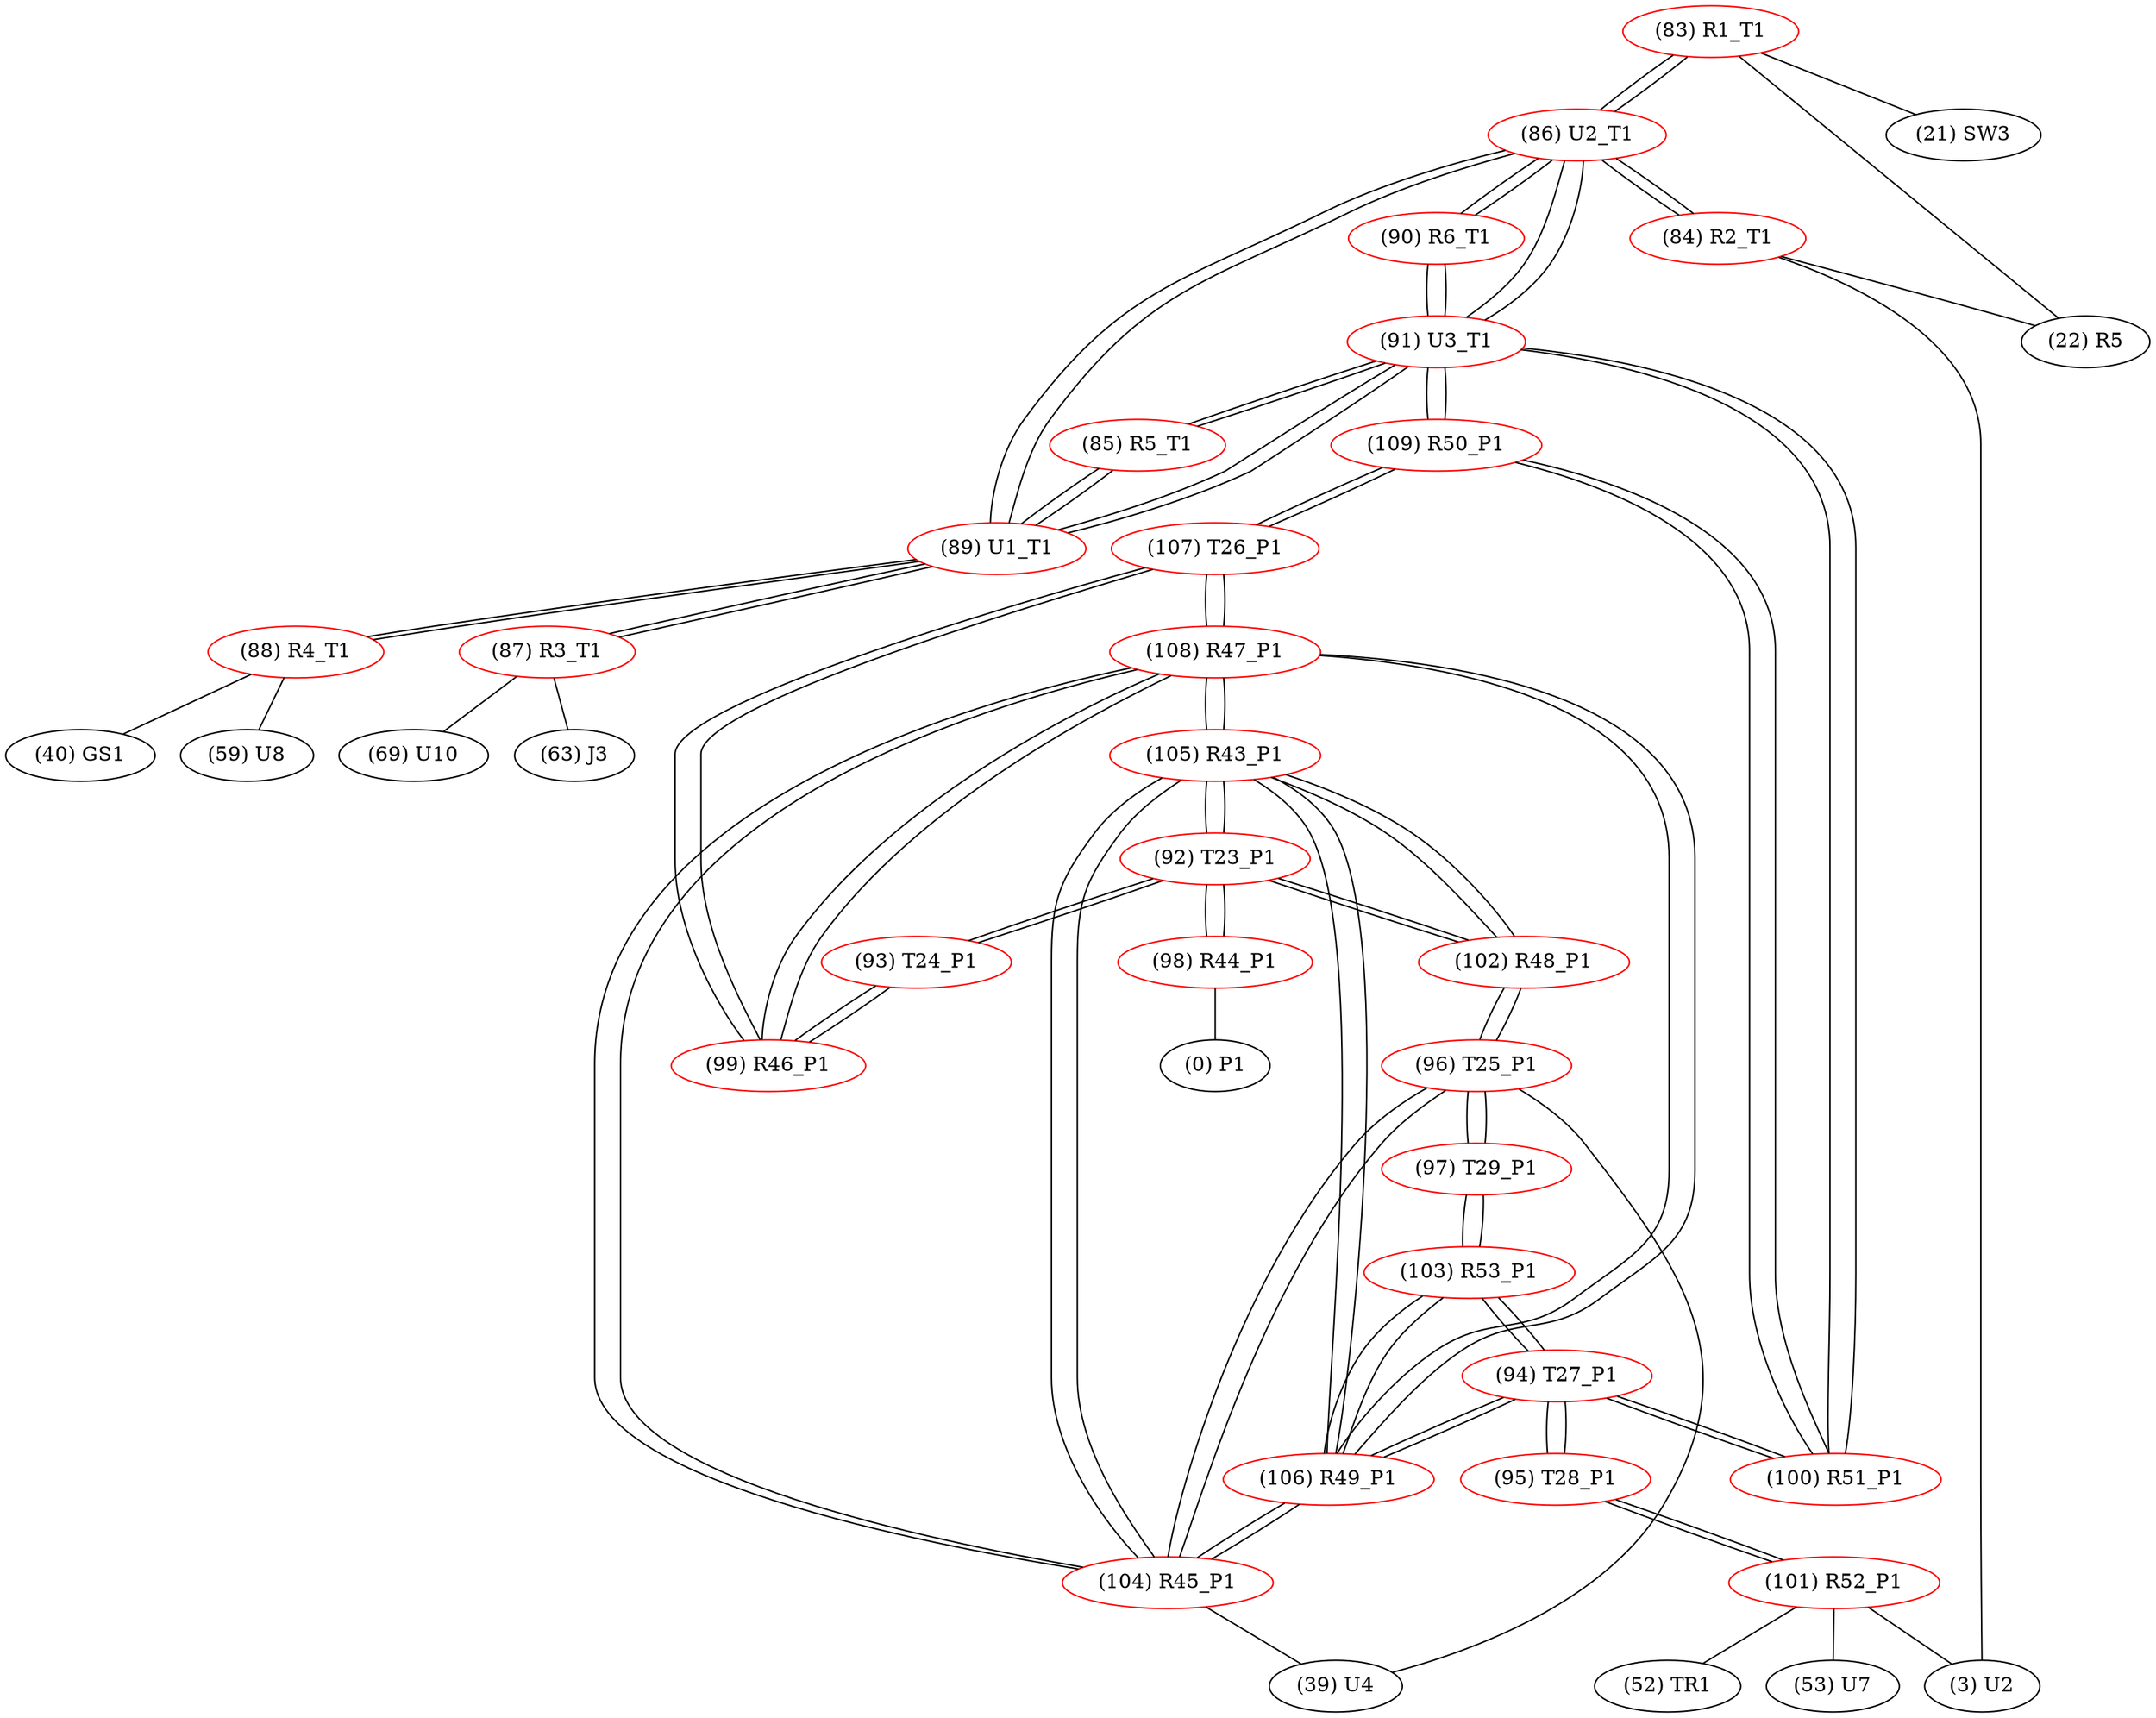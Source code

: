 graph {
	83 [label="(83) R1_T1" color=red]
	22 [label="(22) R5"]
	21 [label="(21) SW3"]
	86 [label="(86) U2_T1"]
	84 [label="(84) R2_T1" color=red]
	22 [label="(22) R5"]
	3 [label="(3) U2"]
	86 [label="(86) U2_T1"]
	85 [label="(85) R5_T1" color=red]
	91 [label="(91) U3_T1"]
	89 [label="(89) U1_T1"]
	86 [label="(86) U2_T1" color=red]
	91 [label="(91) U3_T1"]
	89 [label="(89) U1_T1"]
	84 [label="(84) R2_T1"]
	83 [label="(83) R1_T1"]
	90 [label="(90) R6_T1"]
	87 [label="(87) R3_T1" color=red]
	63 [label="(63) J3"]
	69 [label="(69) U10"]
	89 [label="(89) U1_T1"]
	88 [label="(88) R4_T1" color=red]
	59 [label="(59) U8"]
	40 [label="(40) GS1"]
	89 [label="(89) U1_T1"]
	89 [label="(89) U1_T1" color=red]
	88 [label="(88) R4_T1"]
	86 [label="(86) U2_T1"]
	91 [label="(91) U3_T1"]
	85 [label="(85) R5_T1"]
	87 [label="(87) R3_T1"]
	90 [label="(90) R6_T1" color=red]
	91 [label="(91) U3_T1"]
	86 [label="(86) U2_T1"]
	91 [label="(91) U3_T1" color=red]
	90 [label="(90) R6_T1"]
	85 [label="(85) R5_T1"]
	86 [label="(86) U2_T1"]
	89 [label="(89) U1_T1"]
	100 [label="(100) R51_P1"]
	109 [label="(109) R50_P1"]
	92 [label="(92) T23_P1" color=red]
	102 [label="(102) R48_P1"]
	105 [label="(105) R43_P1"]
	93 [label="(93) T24_P1"]
	98 [label="(98) R44_P1"]
	93 [label="(93) T24_P1" color=red]
	99 [label="(99) R46_P1"]
	92 [label="(92) T23_P1"]
	94 [label="(94) T27_P1" color=red]
	100 [label="(100) R51_P1"]
	95 [label="(95) T28_P1"]
	103 [label="(103) R53_P1"]
	106 [label="(106) R49_P1"]
	95 [label="(95) T28_P1" color=red]
	101 [label="(101) R52_P1"]
	94 [label="(94) T27_P1"]
	96 [label="(96) T25_P1" color=red]
	97 [label="(97) T29_P1"]
	102 [label="(102) R48_P1"]
	104 [label="(104) R45_P1"]
	39 [label="(39) U4"]
	97 [label="(97) T29_P1" color=red]
	96 [label="(96) T25_P1"]
	103 [label="(103) R53_P1"]
	98 [label="(98) R44_P1" color=red]
	0 [label="(0) P1"]
	92 [label="(92) T23_P1"]
	99 [label="(99) R46_P1" color=red]
	107 [label="(107) T26_P1"]
	108 [label="(108) R47_P1"]
	93 [label="(93) T24_P1"]
	100 [label="(100) R51_P1" color=red]
	94 [label="(94) T27_P1"]
	109 [label="(109) R50_P1"]
	91 [label="(91) U3_T1"]
	101 [label="(101) R52_P1" color=red]
	52 [label="(52) TR1"]
	3 [label="(3) U2"]
	53 [label="(53) U7"]
	95 [label="(95) T28_P1"]
	102 [label="(102) R48_P1" color=red]
	96 [label="(96) T25_P1"]
	92 [label="(92) T23_P1"]
	105 [label="(105) R43_P1"]
	103 [label="(103) R53_P1" color=red]
	97 [label="(97) T29_P1"]
	94 [label="(94) T27_P1"]
	106 [label="(106) R49_P1"]
	104 [label="(104) R45_P1" color=red]
	108 [label="(108) R47_P1"]
	105 [label="(105) R43_P1"]
	106 [label="(106) R49_P1"]
	96 [label="(96) T25_P1"]
	39 [label="(39) U4"]
	105 [label="(105) R43_P1" color=red]
	102 [label="(102) R48_P1"]
	92 [label="(92) T23_P1"]
	108 [label="(108) R47_P1"]
	104 [label="(104) R45_P1"]
	106 [label="(106) R49_P1"]
	106 [label="(106) R49_P1" color=red]
	108 [label="(108) R47_P1"]
	104 [label="(104) R45_P1"]
	105 [label="(105) R43_P1"]
	94 [label="(94) T27_P1"]
	103 [label="(103) R53_P1"]
	107 [label="(107) T26_P1" color=red]
	109 [label="(109) R50_P1"]
	99 [label="(99) R46_P1"]
	108 [label="(108) R47_P1"]
	108 [label="(108) R47_P1" color=red]
	104 [label="(104) R45_P1"]
	105 [label="(105) R43_P1"]
	106 [label="(106) R49_P1"]
	107 [label="(107) T26_P1"]
	99 [label="(99) R46_P1"]
	109 [label="(109) R50_P1" color=red]
	107 [label="(107) T26_P1"]
	100 [label="(100) R51_P1"]
	91 [label="(91) U3_T1"]
	83 -- 22
	83 -- 21
	83 -- 86
	84 -- 22
	84 -- 3
	84 -- 86
	85 -- 91
	85 -- 89
	86 -- 91
	86 -- 89
	86 -- 84
	86 -- 83
	86 -- 90
	87 -- 63
	87 -- 69
	87 -- 89
	88 -- 59
	88 -- 40
	88 -- 89
	89 -- 88
	89 -- 86
	89 -- 91
	89 -- 85
	89 -- 87
	90 -- 91
	90 -- 86
	91 -- 90
	91 -- 85
	91 -- 86
	91 -- 89
	91 -- 100
	91 -- 109
	92 -- 102
	92 -- 105
	92 -- 93
	92 -- 98
	93 -- 99
	93 -- 92
	94 -- 100
	94 -- 95
	94 -- 103
	94 -- 106
	95 -- 101
	95 -- 94
	96 -- 97
	96 -- 102
	96 -- 104
	96 -- 39
	97 -- 96
	97 -- 103
	98 -- 0
	98 -- 92
	99 -- 107
	99 -- 108
	99 -- 93
	100 -- 94
	100 -- 109
	100 -- 91
	101 -- 52
	101 -- 3
	101 -- 53
	101 -- 95
	102 -- 96
	102 -- 92
	102 -- 105
	103 -- 97
	103 -- 94
	103 -- 106
	104 -- 108
	104 -- 105
	104 -- 106
	104 -- 96
	104 -- 39
	105 -- 102
	105 -- 92
	105 -- 108
	105 -- 104
	105 -- 106
	106 -- 108
	106 -- 104
	106 -- 105
	106 -- 94
	106 -- 103
	107 -- 109
	107 -- 99
	107 -- 108
	108 -- 104
	108 -- 105
	108 -- 106
	108 -- 107
	108 -- 99
	109 -- 107
	109 -- 100
	109 -- 91
}